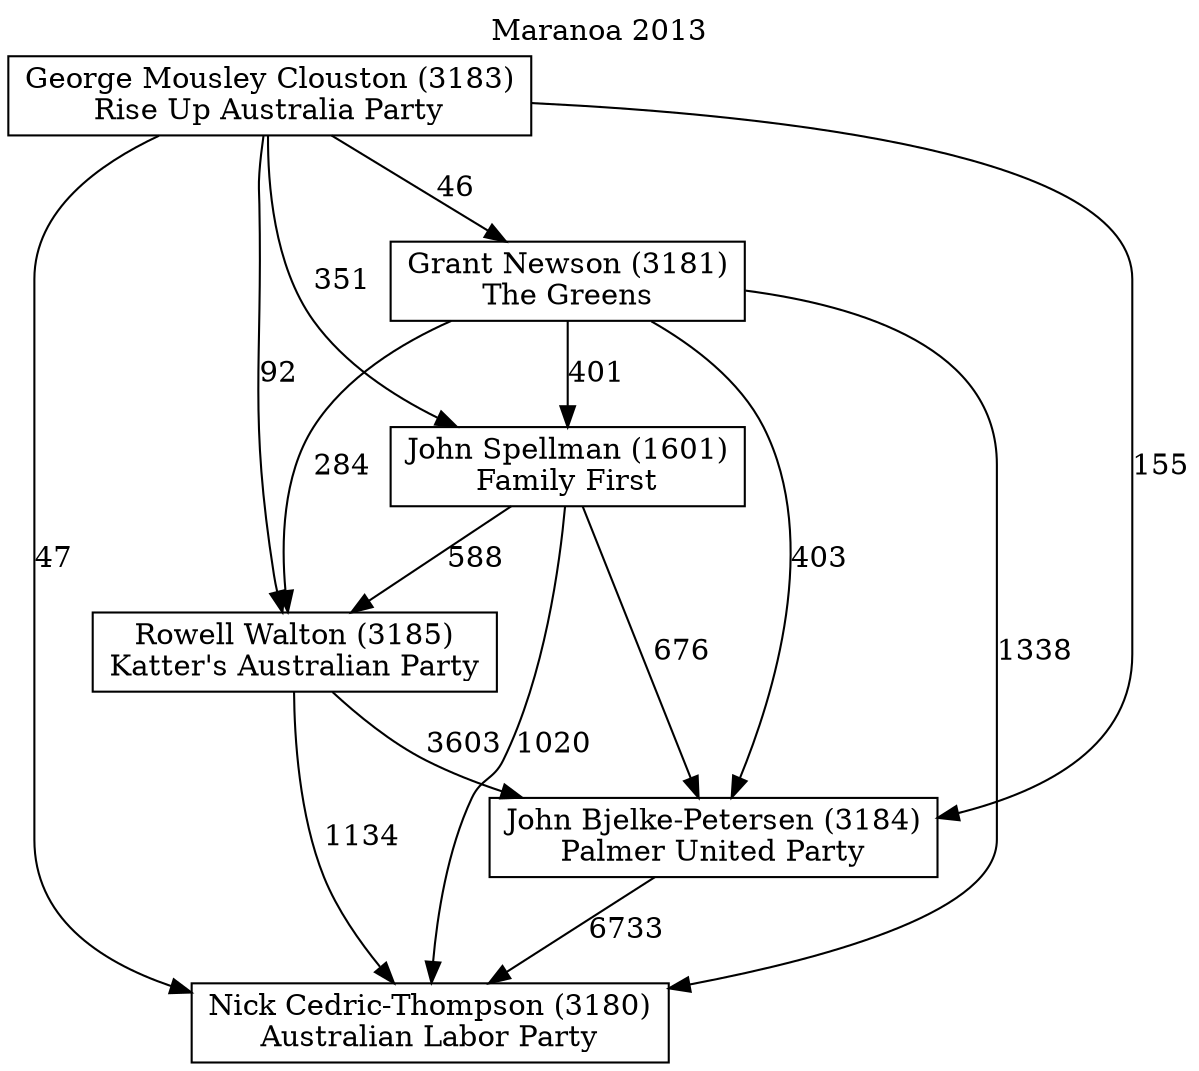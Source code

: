 // House preference flow
digraph "Nick Cedric-Thompson (3180)_Maranoa_2013" {
	graph [label="Maranoa 2013" labelloc=t mclimit=10]
	node [shape=box]
	"Nick Cedric-Thompson (3180)" [label="Nick Cedric-Thompson (3180)
Australian Labor Party"]
	"John Bjelke-Petersen (3184)" [label="John Bjelke-Petersen (3184)
Palmer United Party"]
	"Rowell Walton (3185)" [label="Rowell Walton (3185)
Katter's Australian Party"]
	"John Spellman (1601)" [label="John Spellman (1601)
Family First"]
	"Grant Newson (3181)" [label="Grant Newson (3181)
The Greens"]
	"George Mousley Clouston (3183)" [label="George Mousley Clouston (3183)
Rise Up Australia Party"]
	"John Bjelke-Petersen (3184)" -> "Nick Cedric-Thompson (3180)" [label=6733]
	"Rowell Walton (3185)" -> "John Bjelke-Petersen (3184)" [label=3603]
	"John Spellman (1601)" -> "Rowell Walton (3185)" [label=588]
	"Grant Newson (3181)" -> "John Spellman (1601)" [label=401]
	"George Mousley Clouston (3183)" -> "Grant Newson (3181)" [label=46]
	"Rowell Walton (3185)" -> "Nick Cedric-Thompson (3180)" [label=1134]
	"John Spellman (1601)" -> "Nick Cedric-Thompson (3180)" [label=1020]
	"Grant Newson (3181)" -> "Nick Cedric-Thompson (3180)" [label=1338]
	"George Mousley Clouston (3183)" -> "Nick Cedric-Thompson (3180)" [label=47]
	"George Mousley Clouston (3183)" -> "John Spellman (1601)" [label=351]
	"Grant Newson (3181)" -> "Rowell Walton (3185)" [label=284]
	"George Mousley Clouston (3183)" -> "Rowell Walton (3185)" [label=92]
	"John Spellman (1601)" -> "John Bjelke-Petersen (3184)" [label=676]
	"Grant Newson (3181)" -> "John Bjelke-Petersen (3184)" [label=403]
	"George Mousley Clouston (3183)" -> "John Bjelke-Petersen (3184)" [label=155]
}
